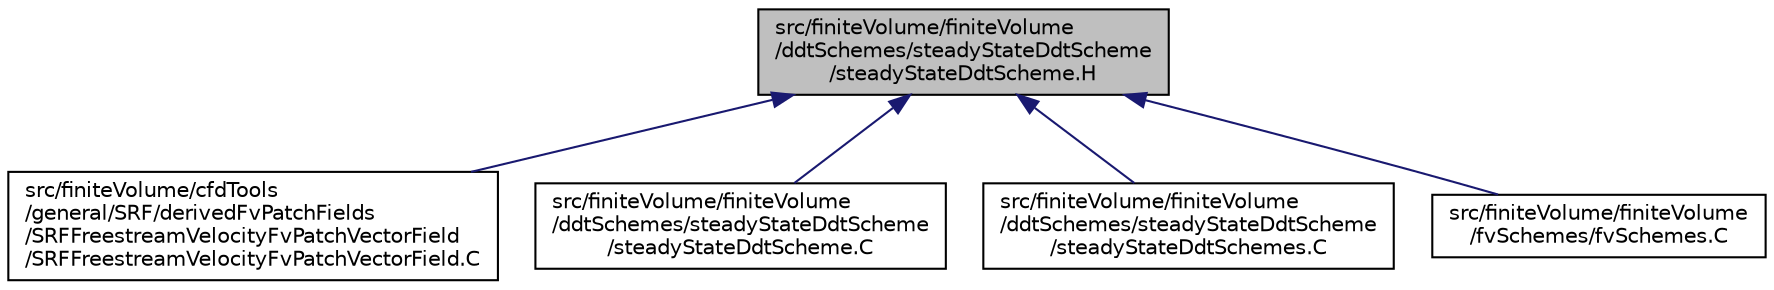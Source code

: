 digraph "src/finiteVolume/finiteVolume/ddtSchemes/steadyStateDdtScheme/steadyStateDdtScheme.H"
{
  bgcolor="transparent";
  edge [fontname="Helvetica",fontsize="10",labelfontname="Helvetica",labelfontsize="10"];
  node [fontname="Helvetica",fontsize="10",shape=record];
  Node1 [label="src/finiteVolume/finiteVolume\l/ddtSchemes/steadyStateDdtScheme\l/steadyStateDdtScheme.H",height=0.2,width=0.4,color="black", fillcolor="grey75", style="filled", fontcolor="black"];
  Node1 -> Node2 [dir="back",color="midnightblue",fontsize="10",style="solid",fontname="Helvetica"];
  Node2 [label="src/finiteVolume/cfdTools\l/general/SRF/derivedFvPatchFields\l/SRFFreestreamVelocityFvPatchVectorField\l/SRFFreestreamVelocityFvPatchVectorField.C",height=0.2,width=0.4,color="black",URL="$a05151.html"];
  Node1 -> Node3 [dir="back",color="midnightblue",fontsize="10",style="solid",fontname="Helvetica"];
  Node3 [label="src/finiteVolume/finiteVolume\l/ddtSchemes/steadyStateDdtScheme\l/steadyStateDdtScheme.C",height=0.2,width=0.4,color="black",URL="$a05686.html"];
  Node1 -> Node4 [dir="back",color="midnightblue",fontsize="10",style="solid",fontname="Helvetica"];
  Node4 [label="src/finiteVolume/finiteVolume\l/ddtSchemes/steadyStateDdtScheme\l/steadyStateDdtSchemes.C",height=0.2,width=0.4,color="black",URL="$a05688.html"];
  Node1 -> Node5 [dir="back",color="midnightblue",fontsize="10",style="solid",fontname="Helvetica"];
  Node5 [label="src/finiteVolume/finiteVolume\l/fvSchemes/fvSchemes.C",height=0.2,width=0.4,color="black",URL="$a05751.html"];
}
